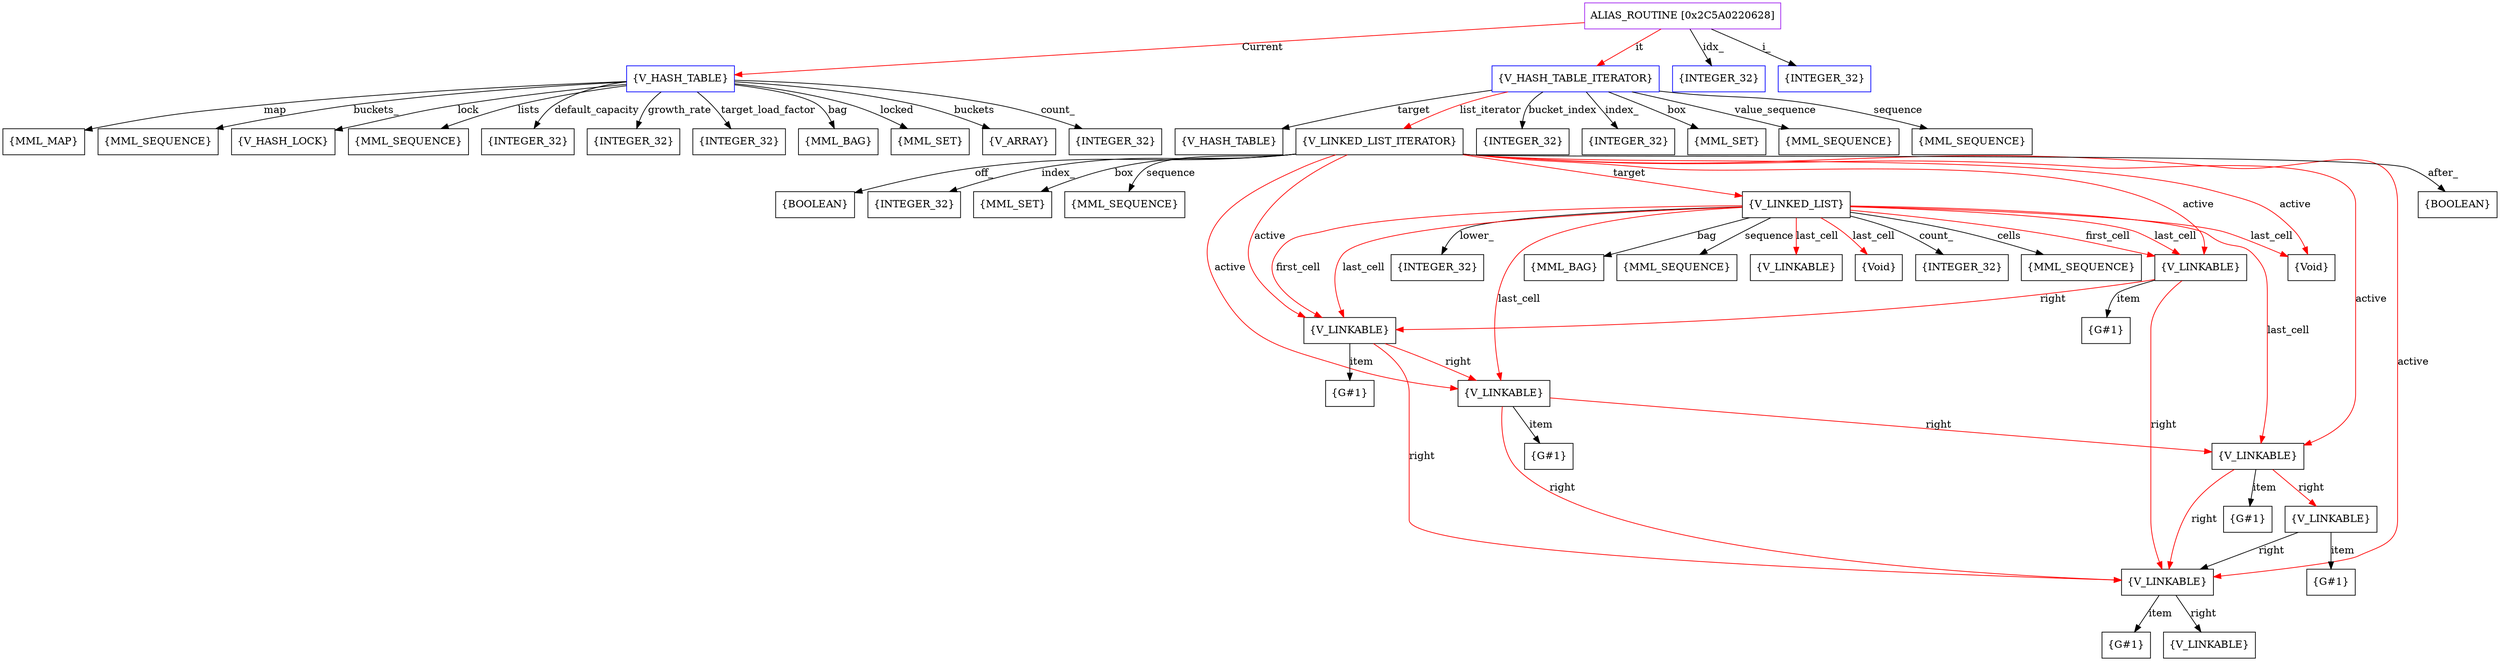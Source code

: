 digraph g {
	node [shape=box]
	b1[color=purple label=<ALIAS_ROUTINE [0x2C5A0220628]>]
	b2[color=blue label=<{V_HASH_TABLE}>]
	b3[label=<{INTEGER_32}>]
	b4[label=<{INTEGER_32}>]
	b5[label=<{INTEGER_32}>]
	b6[label=<{MML_BAG}>]
	b7[label=<{MML_SET}>]
	b8[label=<{V_ARRAY}>]
	b9[label=<{INTEGER_32}>]
	b10[label=<{MML_MAP}>]
	b11[label=<{MML_SEQUENCE}>]
	b12[label=<{V_HASH_LOCK}>]
	b13[label=<{MML_SEQUENCE}>]
	b14[color=blue label=<{V_HASH_TABLE_ITERATOR}>]
	b15[label=<{INTEGER_32}>]
	b16[label=<{MML_SET}>]
	b17[label=<{MML_SEQUENCE}>]
	b18[label=<{MML_SEQUENCE}>]
	b19[label=<{V_HASH_TABLE}>]
	b20[label=<{V_LINKED_LIST_ITERATOR}>]
	b21[label=<{BOOLEAN}>]
	b22[label=<{INTEGER_32}>]
	b23[label=<{MML_SET}>]
	b24[label=<{MML_SEQUENCE}>]
	b25[label=<{V_LINKED_LIST}>]
	b26[label=<{INTEGER_32}>]
	b27[label=<{MML_BAG}>]
	b28[label=<{MML_SEQUENCE}>]
	b29[label=<{INTEGER_32}>]
	b30[label=<{V_LINKABLE}>]
	b31[label=<{G#1}>]
	b32[label=<{V_LINKABLE}>]
	b33[label=<{G#1}>]
	b34[label=<{V_LINKABLE}>]
	b35[label=<{G#1}>]
	b36[label=<{V_LINKABLE}>]
	b37[label=<{G#1}>]
	b38[label=<{V_LINKABLE}>]
	b39[label=<{G#1}>]
	b40[label=<{V_LINKABLE}>]
	b41[label=<{G#1}>]
	b42[label=<{V_LINKABLE}>]
	b43[label=<{V_LINKABLE}>]
	b44[label=<{Void}>]
	b45[label=<{Void}>]
	b46[label=<{MML_SEQUENCE}>]
	b47[label=<{BOOLEAN}>]
	b48[label=<{INTEGER_32}>]
	b49[color=blue label=<{INTEGER_32}>]
	b50[color=blue label=<{INTEGER_32}>]
	b1->b2[color=red label=<Current>]
	b2->b3[label=<default_capacity>]
	b2->b4[label=<growth_rate>]
	b2->b5[label=<target_load_factor>]
	b2->b6[label=<bag>]
	b2->b7[label=<locked>]
	b2->b8[label=<buckets>]
	b2->b9[label=<count_>]
	b2->b10[label=<map>]
	b2->b11[label=<buckets_>]
	b2->b12[label=<lock>]
	b2->b13[label=<lists>]
	b1->b14[color=red label=<it>]
	b14->b15[label=<index_>]
	b14->b16[label=<box>]
	b14->b17[label=<value_sequence>]
	b14->b18[label=<sequence>]
	b14->b19[label=<target>]
	b14->b20[color=red label=<list_iterator>]
	b20->b21[label=<off_>]
	b20->b22[label=<index_>]
	b20->b23[label=<box>]
	b20->b24[label=<sequence>]
	b20->b25[color=red label=<target>]
	b25->b26[label=<lower_>]
	b25->b27[label=<bag>]
	b25->b28[label=<sequence>]
	b25->b29[label=<count_>]
	b25->b30[color=red label=<first_cell>]
	b30->b31[label=<item>]
	b30->b32[color=red label=<right>]
	b32->b33[label=<item>]
	b32->b34[color=red label=<right>]
	b34->b35[label=<item>]
	b34->b36[color=red label=<right>]
	b36->b37[label=<item>]
	b36->b38[color=red label=<right>]
	b38->b39[label=<item>]
	b38->b40[label=<right>]
	b40->b41[label=<item>]
	b40->b42[label=<right>]
	b36->b40[color=red label=<right>]
	b34->b40[color=red label=<right>]
	b32->b40[color=red label=<right>]
	b30->b40[color=red label=<right>]
	b25->b32[color=red label=<first_cell>]
	b25->b43[color=red label=<last_cell>]
	b25->b44[color=red label=<last_cell>]
	b25->b30[color=red label=<last_cell>]
	b25->b32[color=red label=<last_cell>]
	b25->b34[color=red label=<last_cell>]
	b25->b45[color=red label=<last_cell>]
	b25->b36[color=red label=<last_cell>]
	b25->b46[label=<cells>]
	b20->b30[color=red label=<active>]
	b20->b32[color=red label=<active>]
	b20->b34[color=red label=<active>]
	b20->b45[color=red label=<active>]
	b20->b36[color=red label=<active>]
	b20->b40[color=red label=<active>]
	b20->b47[label=<after_>]
	b14->b48[label=<bucket_index>]
	b1->b49[label=<idx_>]
	b1->b50[label=<i_>]
}
